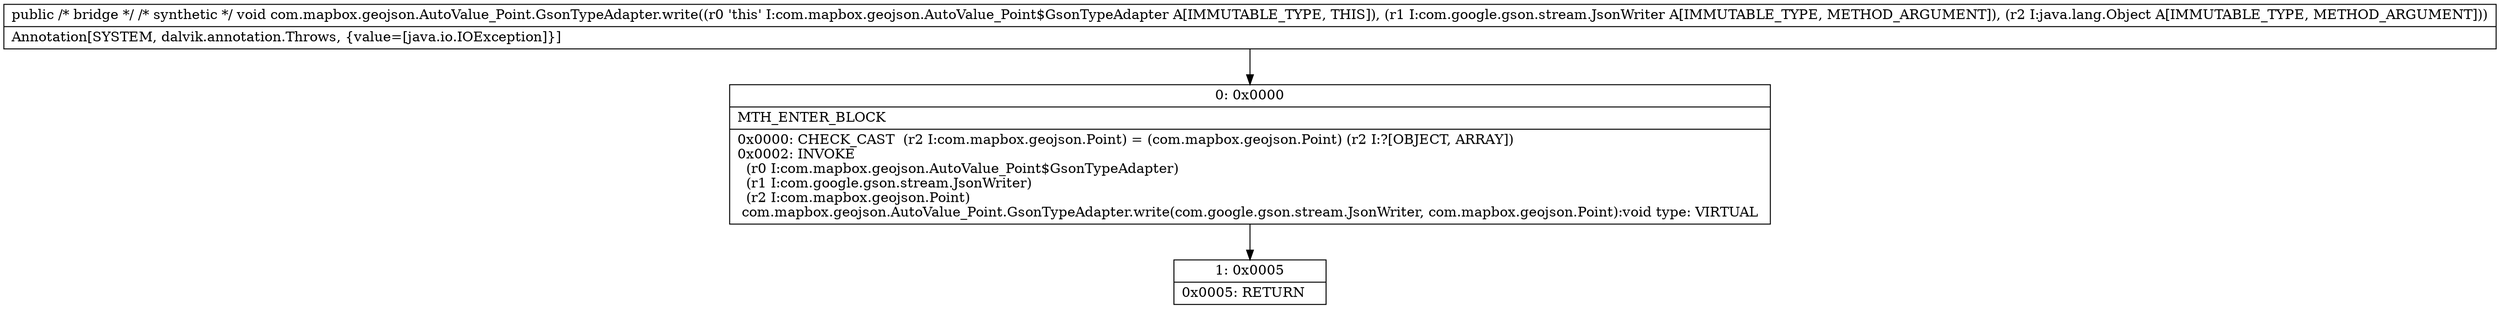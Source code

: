 digraph "CFG forcom.mapbox.geojson.AutoValue_Point.GsonTypeAdapter.write(Lcom\/google\/gson\/stream\/JsonWriter;Ljava\/lang\/Object;)V" {
Node_0 [shape=record,label="{0\:\ 0x0000|MTH_ENTER_BLOCK\l|0x0000: CHECK_CAST  (r2 I:com.mapbox.geojson.Point) = (com.mapbox.geojson.Point) (r2 I:?[OBJECT, ARRAY]) \l0x0002: INVOKE  \l  (r0 I:com.mapbox.geojson.AutoValue_Point$GsonTypeAdapter)\l  (r1 I:com.google.gson.stream.JsonWriter)\l  (r2 I:com.mapbox.geojson.Point)\l com.mapbox.geojson.AutoValue_Point.GsonTypeAdapter.write(com.google.gson.stream.JsonWriter, com.mapbox.geojson.Point):void type: VIRTUAL \l}"];
Node_1 [shape=record,label="{1\:\ 0x0005|0x0005: RETURN   \l}"];
MethodNode[shape=record,label="{public \/* bridge *\/ \/* synthetic *\/ void com.mapbox.geojson.AutoValue_Point.GsonTypeAdapter.write((r0 'this' I:com.mapbox.geojson.AutoValue_Point$GsonTypeAdapter A[IMMUTABLE_TYPE, THIS]), (r1 I:com.google.gson.stream.JsonWriter A[IMMUTABLE_TYPE, METHOD_ARGUMENT]), (r2 I:java.lang.Object A[IMMUTABLE_TYPE, METHOD_ARGUMENT]))  | Annotation[SYSTEM, dalvik.annotation.Throws, \{value=[java.io.IOException]\}]\l}"];
MethodNode -> Node_0;
Node_0 -> Node_1;
}

